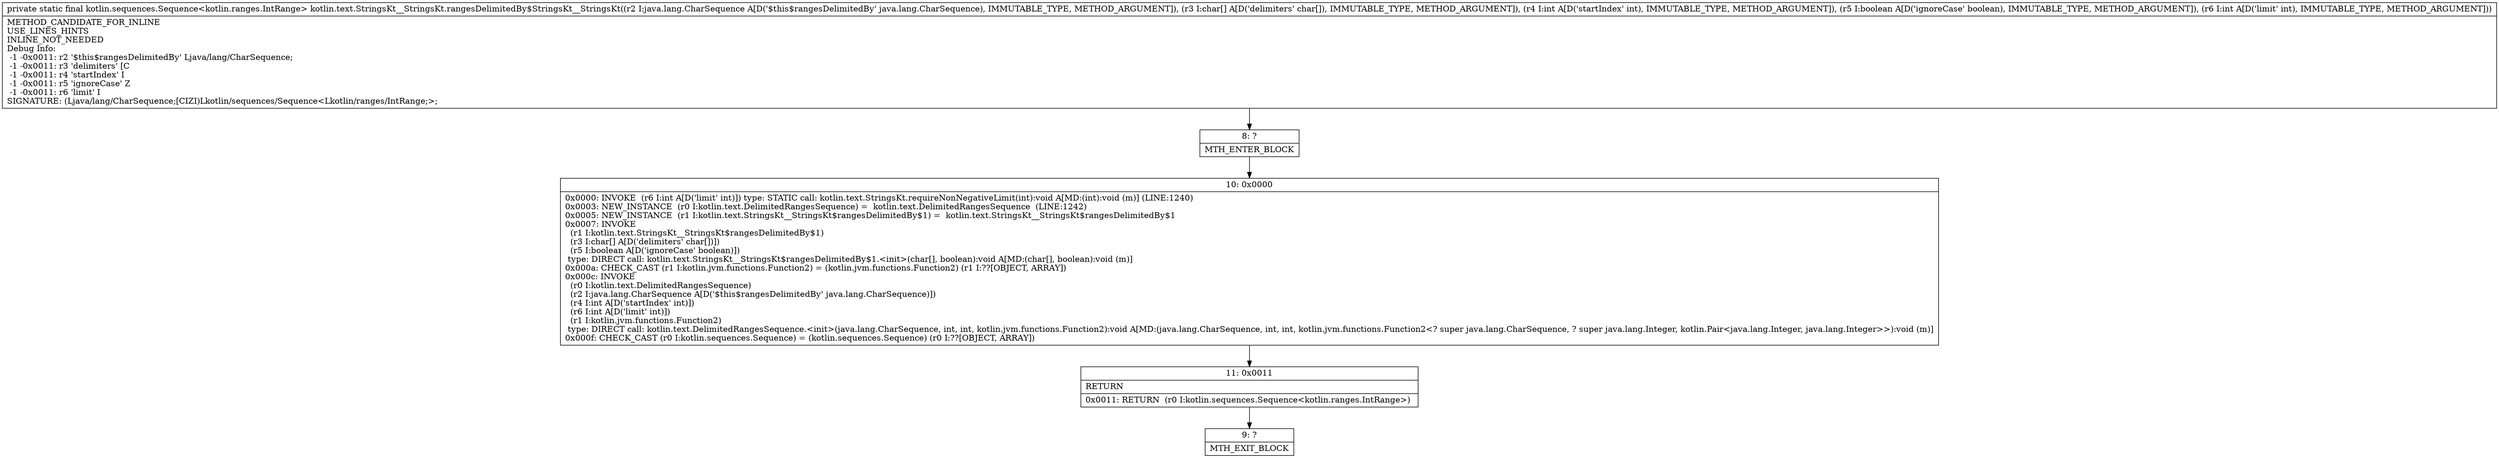 digraph "CFG forkotlin.text.StringsKt__StringsKt.rangesDelimitedBy$StringsKt__StringsKt(Ljava\/lang\/CharSequence;[CIZI)Lkotlin\/sequences\/Sequence;" {
Node_8 [shape=record,label="{8\:\ ?|MTH_ENTER_BLOCK\l}"];
Node_10 [shape=record,label="{10\:\ 0x0000|0x0000: INVOKE  (r6 I:int A[D('limit' int)]) type: STATIC call: kotlin.text.StringsKt.requireNonNegativeLimit(int):void A[MD:(int):void (m)] (LINE:1240)\l0x0003: NEW_INSTANCE  (r0 I:kotlin.text.DelimitedRangesSequence) =  kotlin.text.DelimitedRangesSequence  (LINE:1242)\l0x0005: NEW_INSTANCE  (r1 I:kotlin.text.StringsKt__StringsKt$rangesDelimitedBy$1) =  kotlin.text.StringsKt__StringsKt$rangesDelimitedBy$1 \l0x0007: INVOKE  \l  (r1 I:kotlin.text.StringsKt__StringsKt$rangesDelimitedBy$1)\l  (r3 I:char[] A[D('delimiters' char[])])\l  (r5 I:boolean A[D('ignoreCase' boolean)])\l type: DIRECT call: kotlin.text.StringsKt__StringsKt$rangesDelimitedBy$1.\<init\>(char[], boolean):void A[MD:(char[], boolean):void (m)]\l0x000a: CHECK_CAST (r1 I:kotlin.jvm.functions.Function2) = (kotlin.jvm.functions.Function2) (r1 I:??[OBJECT, ARRAY]) \l0x000c: INVOKE  \l  (r0 I:kotlin.text.DelimitedRangesSequence)\l  (r2 I:java.lang.CharSequence A[D('$this$rangesDelimitedBy' java.lang.CharSequence)])\l  (r4 I:int A[D('startIndex' int)])\l  (r6 I:int A[D('limit' int)])\l  (r1 I:kotlin.jvm.functions.Function2)\l type: DIRECT call: kotlin.text.DelimitedRangesSequence.\<init\>(java.lang.CharSequence, int, int, kotlin.jvm.functions.Function2):void A[MD:(java.lang.CharSequence, int, int, kotlin.jvm.functions.Function2\<? super java.lang.CharSequence, ? super java.lang.Integer, kotlin.Pair\<java.lang.Integer, java.lang.Integer\>\>):void (m)]\l0x000f: CHECK_CAST (r0 I:kotlin.sequences.Sequence) = (kotlin.sequences.Sequence) (r0 I:??[OBJECT, ARRAY]) \l}"];
Node_11 [shape=record,label="{11\:\ 0x0011|RETURN\l|0x0011: RETURN  (r0 I:kotlin.sequences.Sequence\<kotlin.ranges.IntRange\>) \l}"];
Node_9 [shape=record,label="{9\:\ ?|MTH_EXIT_BLOCK\l}"];
MethodNode[shape=record,label="{private static final kotlin.sequences.Sequence\<kotlin.ranges.IntRange\> kotlin.text.StringsKt__StringsKt.rangesDelimitedBy$StringsKt__StringsKt((r2 I:java.lang.CharSequence A[D('$this$rangesDelimitedBy' java.lang.CharSequence), IMMUTABLE_TYPE, METHOD_ARGUMENT]), (r3 I:char[] A[D('delimiters' char[]), IMMUTABLE_TYPE, METHOD_ARGUMENT]), (r4 I:int A[D('startIndex' int), IMMUTABLE_TYPE, METHOD_ARGUMENT]), (r5 I:boolean A[D('ignoreCase' boolean), IMMUTABLE_TYPE, METHOD_ARGUMENT]), (r6 I:int A[D('limit' int), IMMUTABLE_TYPE, METHOD_ARGUMENT]))  | METHOD_CANDIDATE_FOR_INLINE\lUSE_LINES_HINTS\lINLINE_NOT_NEEDED\lDebug Info:\l  \-1 \-0x0011: r2 '$this$rangesDelimitedBy' Ljava\/lang\/CharSequence;\l  \-1 \-0x0011: r3 'delimiters' [C\l  \-1 \-0x0011: r4 'startIndex' I\l  \-1 \-0x0011: r5 'ignoreCase' Z\l  \-1 \-0x0011: r6 'limit' I\lSIGNATURE: (Ljava\/lang\/CharSequence;[CIZI)Lkotlin\/sequences\/Sequence\<Lkotlin\/ranges\/IntRange;\>;\l}"];
MethodNode -> Node_8;Node_8 -> Node_10;
Node_10 -> Node_11;
Node_11 -> Node_9;
}

